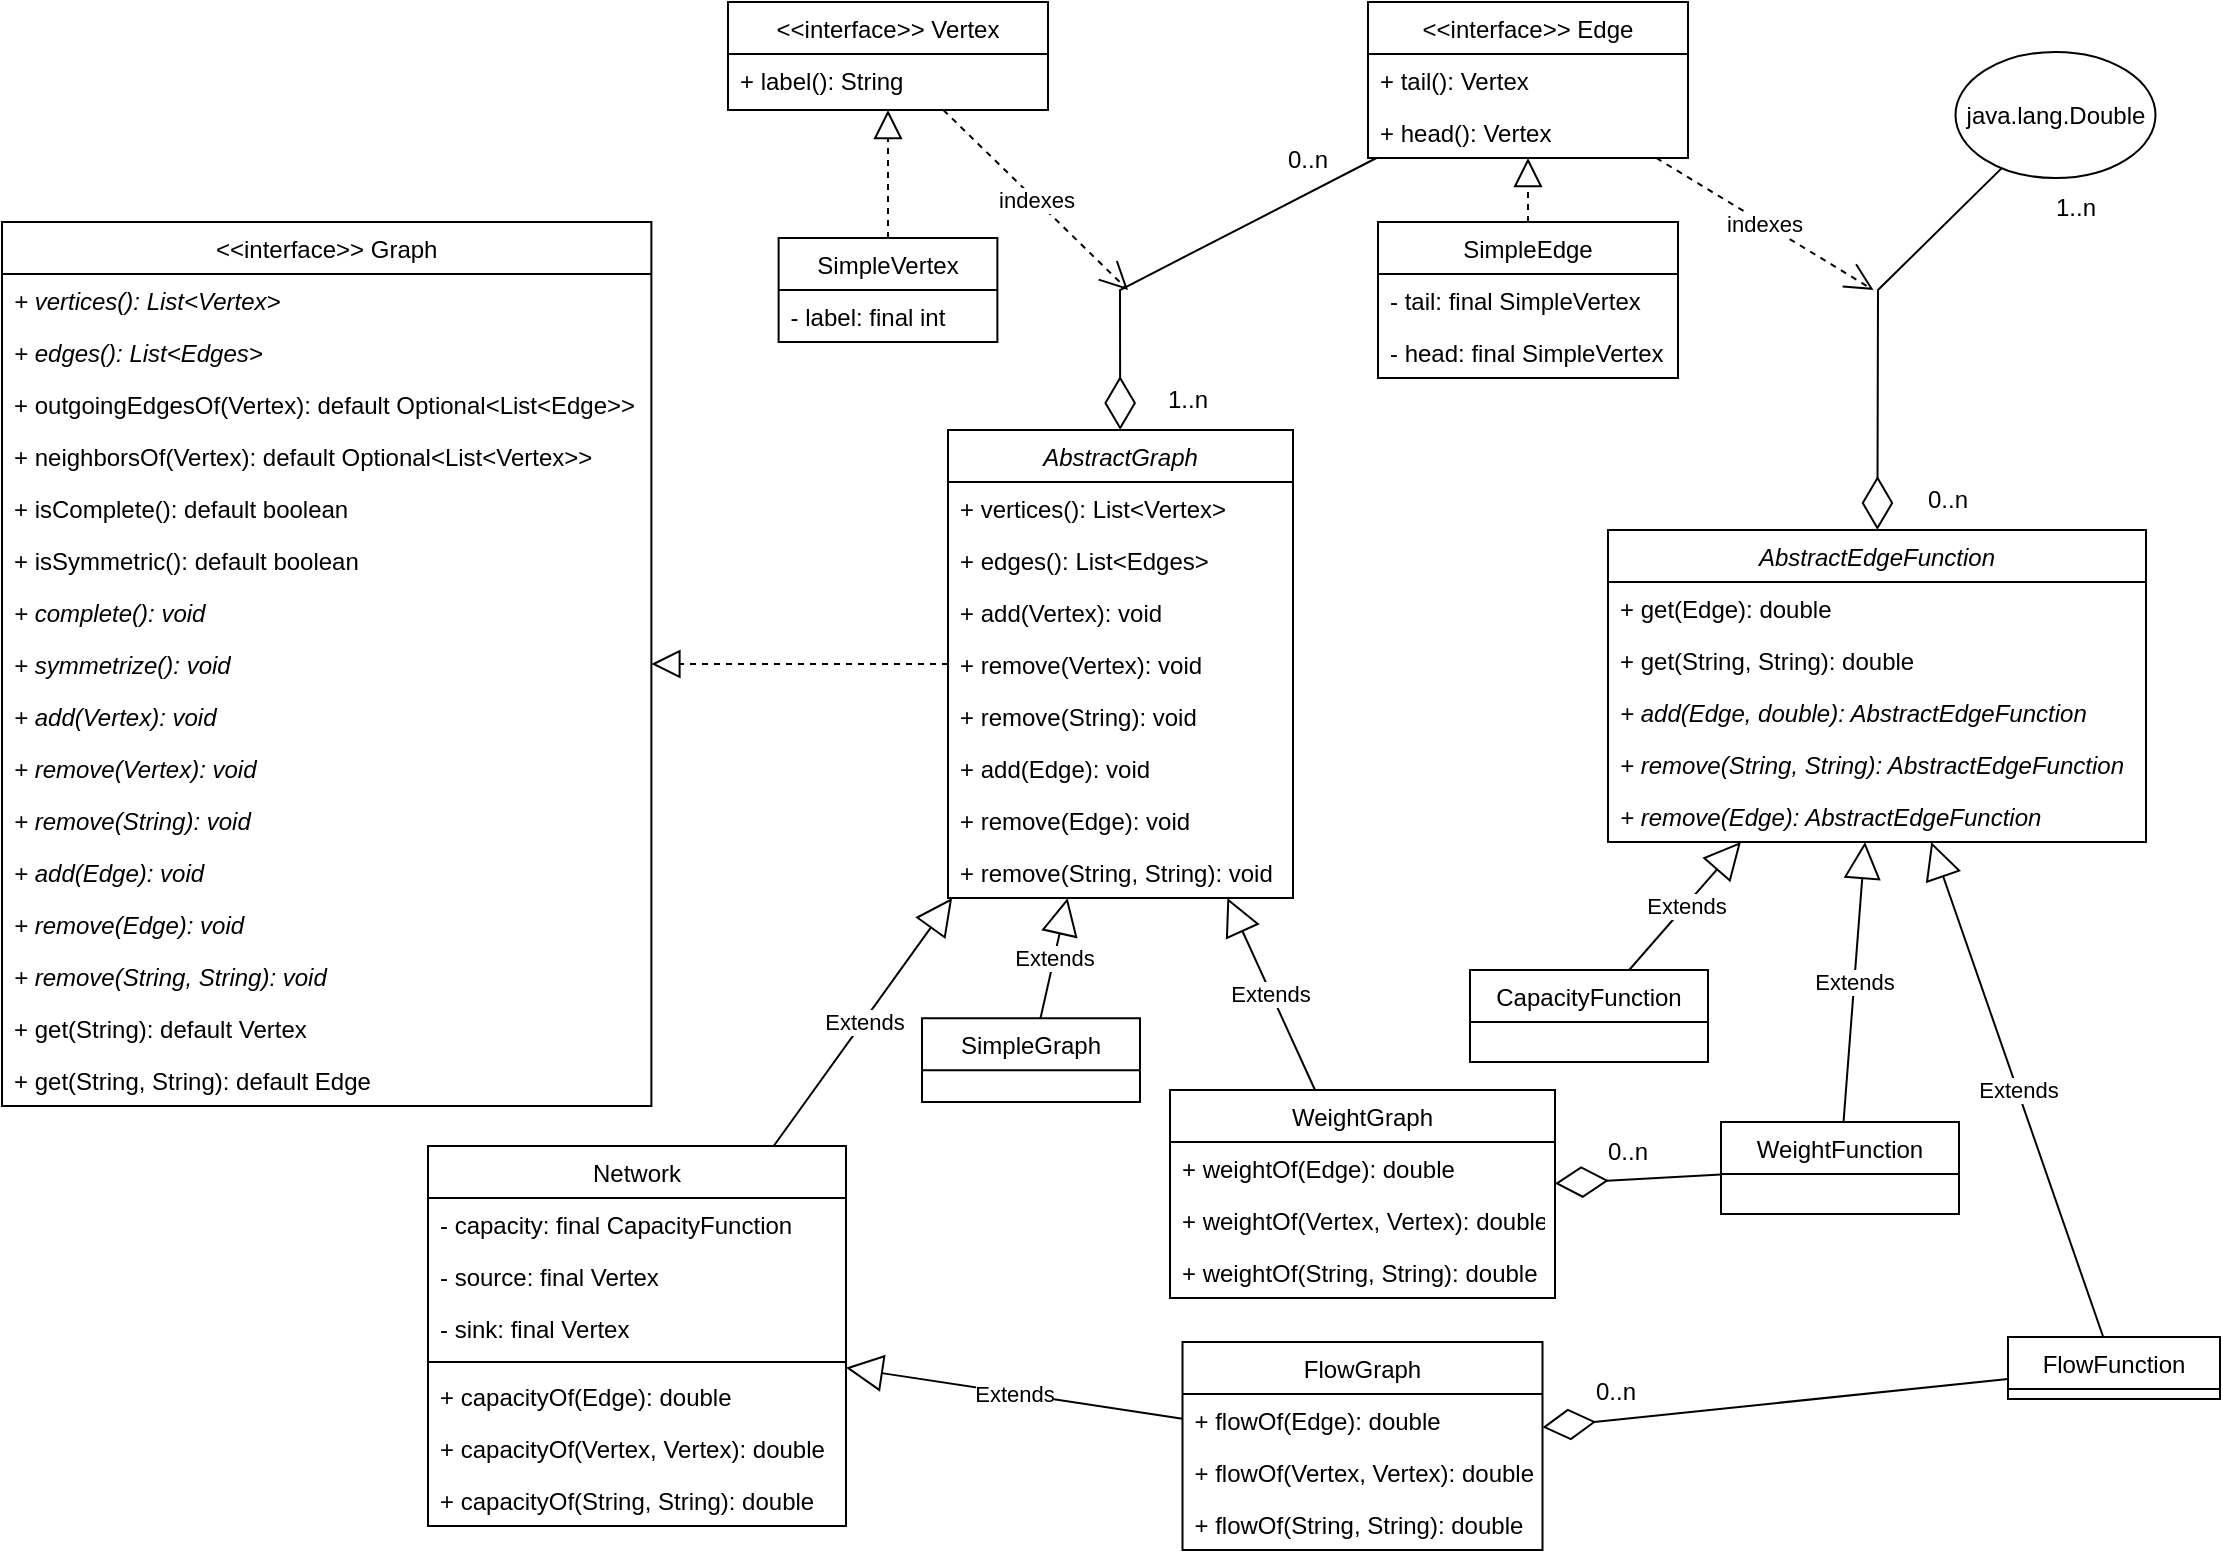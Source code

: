 <mxfile version="20.8.16" type="device"><diagram id="C5RBs43oDa-KdzZeNtuy" name="Page-1"><mxGraphModel dx="1988" dy="443" grid="1" gridSize="10" guides="1" tooltips="1" connect="1" arrows="1" fold="1" page="1" pageScale="1" pageWidth="1169" pageHeight="827" math="0" shadow="0"><root><mxCell id="WIyWlLk6GJQsqaUBKTNV-0"/><mxCell id="WIyWlLk6GJQsqaUBKTNV-1" parent="WIyWlLk6GJQsqaUBKTNV-0"/><mxCell id="zkfFHV4jXpPFQw0GAbJ--0" value="&lt;&lt;interface&gt;&gt; Vertex" style="swimlane;fontStyle=0;align=center;verticalAlign=top;childLayout=stackLayout;horizontal=1;startSize=26;horizontalStack=0;resizeParent=1;resizeLast=0;collapsible=1;marginBottom=0;rounded=0;shadow=0;strokeWidth=1;" parent="WIyWlLk6GJQsqaUBKTNV-1" vertex="1"><mxGeometry x="-776" y="27" width="160" height="54" as="geometry"><mxRectangle x="230" y="140" width="160" height="26" as="alternateBounds"/></mxGeometry></mxCell><mxCell id="kI13VqA86CW5CK7I-sA0-12" value="+ label(): String" style="text;strokeColor=none;fillColor=none;align=left;verticalAlign=top;spacingLeft=4;spacingRight=4;overflow=hidden;rotatable=0;points=[[0,0.5],[1,0.5]];portConstraint=eastwest;" parent="zkfFHV4jXpPFQw0GAbJ--0" vertex="1"><mxGeometry y="26" width="160" height="26" as="geometry"/></mxCell><mxCell id="hWi2M0GLFlT2AFj6wikc-2" value="&lt;&lt;interface&gt;&gt; Edge" style="swimlane;fontStyle=0;align=center;verticalAlign=top;childLayout=stackLayout;horizontal=1;startSize=26;horizontalStack=0;resizeParent=1;resizeLast=0;collapsible=1;marginBottom=0;rounded=0;shadow=0;strokeWidth=1;" parent="WIyWlLk6GJQsqaUBKTNV-1" vertex="1"><mxGeometry x="-456" y="27" width="160" height="78" as="geometry"><mxRectangle x="230" y="140" width="160" height="26" as="alternateBounds"/></mxGeometry></mxCell><mxCell id="hWi2M0GLFlT2AFj6wikc-13" value="indexes" style="endArrow=open;endSize=12;dashed=1;html=1;rounded=0;" parent="hWi2M0GLFlT2AFj6wikc-2" source="zkfFHV4jXpPFQw0GAbJ--0" edge="1"><mxGeometry width="160" relative="1" as="geometry"><mxPoint x="-270" y="150" as="sourcePoint"/><mxPoint x="-120" y="144" as="targetPoint"/></mxGeometry></mxCell><mxCell id="kI13VqA86CW5CK7I-sA0-2" value="+ tail(): Vertex" style="text;strokeColor=none;fillColor=none;align=left;verticalAlign=top;spacingLeft=4;spacingRight=4;overflow=hidden;rotatable=0;points=[[0,0.5],[1,0.5]];portConstraint=eastwest;" parent="hWi2M0GLFlT2AFj6wikc-2" vertex="1"><mxGeometry y="26" width="160" height="26" as="geometry"/></mxCell><mxCell id="kI13VqA86CW5CK7I-sA0-16" value="+ head(): Vertex" style="text;strokeColor=none;fillColor=none;align=left;verticalAlign=top;spacingLeft=4;spacingRight=4;overflow=hidden;rotatable=0;points=[[0,0.5],[1,0.5]];portConstraint=eastwest;" parent="hWi2M0GLFlT2AFj6wikc-2" vertex="1"><mxGeometry y="52" width="160" height="26" as="geometry"/></mxCell><mxCell id="hWi2M0GLFlT2AFj6wikc-8" value="&lt;&lt;interface&gt;&gt; Graph" style="swimlane;fontStyle=0;align=center;verticalAlign=top;childLayout=stackLayout;horizontal=1;startSize=26;horizontalStack=0;resizeParent=1;resizeLast=0;collapsible=1;marginBottom=0;rounded=0;shadow=0;strokeWidth=1;" parent="WIyWlLk6GJQsqaUBKTNV-1" vertex="1"><mxGeometry x="-1139" y="137" width="324.69" height="442" as="geometry"><mxRectangle x="230" y="140" width="160" height="26" as="alternateBounds"/></mxGeometry></mxCell><mxCell id="hWi2M0GLFlT2AFj6wikc-9" value="+ vertices(): List&lt;Vertex&gt;" style="text;strokeColor=none;fillColor=none;align=left;verticalAlign=top;spacingLeft=4;spacingRight=4;overflow=hidden;rotatable=0;points=[[0,0.5],[1,0.5]];portConstraint=eastwest;fontStyle=2" parent="hWi2M0GLFlT2AFj6wikc-8" vertex="1"><mxGeometry y="26" width="324.69" height="26" as="geometry"/></mxCell><mxCell id="hWi2M0GLFlT2AFj6wikc-10" value="+ edges(): List&lt;Edges&gt;" style="text;strokeColor=none;fillColor=none;align=left;verticalAlign=top;spacingLeft=4;spacingRight=4;overflow=hidden;rotatable=0;points=[[0,0.5],[1,0.5]];portConstraint=eastwest;fontStyle=2" parent="hWi2M0GLFlT2AFj6wikc-8" vertex="1"><mxGeometry y="52" width="324.69" height="26" as="geometry"/></mxCell><mxCell id="hWi2M0GLFlT2AFj6wikc-15" value="+ outgoingEdgesOf(Vertex): default Optional&lt;List&lt;Edge&gt;&gt;" style="text;strokeColor=none;fillColor=none;align=left;verticalAlign=top;spacingLeft=4;spacingRight=4;overflow=hidden;rotatable=0;points=[[0,0.5],[1,0.5]];portConstraint=eastwest;" parent="hWi2M0GLFlT2AFj6wikc-8" vertex="1"><mxGeometry y="78" width="324.69" height="26" as="geometry"/></mxCell><mxCell id="hWi2M0GLFlT2AFj6wikc-16" value="+ neighborsOf(Vertex): default Optional&lt;List&lt;Vertex&gt;&gt;" style="text;strokeColor=none;fillColor=none;align=left;verticalAlign=top;spacingLeft=4;spacingRight=4;overflow=hidden;rotatable=0;points=[[0,0.5],[1,0.5]];portConstraint=eastwest;" parent="hWi2M0GLFlT2AFj6wikc-8" vertex="1"><mxGeometry y="104" width="324.69" height="26" as="geometry"/></mxCell><mxCell id="hWi2M0GLFlT2AFj6wikc-24" value="+ isComplete(): default boolean" style="text;strokeColor=none;fillColor=none;align=left;verticalAlign=top;spacingLeft=4;spacingRight=4;overflow=hidden;rotatable=0;points=[[0,0.5],[1,0.5]];portConstraint=eastwest;" parent="hWi2M0GLFlT2AFj6wikc-8" vertex="1"><mxGeometry y="130" width="324.69" height="26" as="geometry"/></mxCell><mxCell id="tO-_rC8kdBEhRHicQXPA-21" value="+ isSymmetric(): default boolean" style="text;strokeColor=none;fillColor=none;align=left;verticalAlign=top;spacingLeft=4;spacingRight=4;overflow=hidden;rotatable=0;points=[[0,0.5],[1,0.5]];portConstraint=eastwest;" parent="hWi2M0GLFlT2AFj6wikc-8" vertex="1"><mxGeometry y="156" width="324.69" height="26" as="geometry"/></mxCell><mxCell id="hWi2M0GLFlT2AFj6wikc-23" value="+ complete(): void" style="text;strokeColor=none;fillColor=none;align=left;verticalAlign=top;spacingLeft=4;spacingRight=4;overflow=hidden;rotatable=0;points=[[0,0.5],[1,0.5]];portConstraint=eastwest;fontStyle=2" parent="hWi2M0GLFlT2AFj6wikc-8" vertex="1"><mxGeometry y="182" width="324.69" height="26" as="geometry"/></mxCell><mxCell id="tO-_rC8kdBEhRHicQXPA-22" value="+ symmetrize(): void" style="text;strokeColor=none;fillColor=none;align=left;verticalAlign=top;spacingLeft=4;spacingRight=4;overflow=hidden;rotatable=0;points=[[0,0.5],[1,0.5]];portConstraint=eastwest;fontStyle=2" parent="hWi2M0GLFlT2AFj6wikc-8" vertex="1"><mxGeometry y="208" width="324.69" height="26" as="geometry"/></mxCell><mxCell id="hWi2M0GLFlT2AFj6wikc-37" value="+ add(Vertex): void" style="text;strokeColor=none;fillColor=none;align=left;verticalAlign=top;spacingLeft=4;spacingRight=4;overflow=hidden;rotatable=0;points=[[0,0.5],[1,0.5]];portConstraint=eastwest;fontStyle=2" parent="hWi2M0GLFlT2AFj6wikc-8" vertex="1"><mxGeometry y="234" width="324.69" height="26" as="geometry"/></mxCell><mxCell id="hWi2M0GLFlT2AFj6wikc-39" value="+ remove(Vertex): void" style="text;strokeColor=none;fillColor=none;align=left;verticalAlign=top;spacingLeft=4;spacingRight=4;overflow=hidden;rotatable=0;points=[[0,0.5],[1,0.5]];portConstraint=eastwest;fontStyle=2" parent="hWi2M0GLFlT2AFj6wikc-8" vertex="1"><mxGeometry y="260" width="324.69" height="26" as="geometry"/></mxCell><mxCell id="kI13VqA86CW5CK7I-sA0-39" value="+ remove(String): void" style="text;strokeColor=none;fillColor=none;align=left;verticalAlign=top;spacingLeft=4;spacingRight=4;overflow=hidden;rotatable=0;points=[[0,0.5],[1,0.5]];portConstraint=eastwest;fontStyle=2" parent="hWi2M0GLFlT2AFj6wikc-8" vertex="1"><mxGeometry y="286" width="324.69" height="26" as="geometry"/></mxCell><mxCell id="hWi2M0GLFlT2AFj6wikc-38" value="+ add(Edge): void" style="text;strokeColor=none;fillColor=none;align=left;verticalAlign=top;spacingLeft=4;spacingRight=4;overflow=hidden;rotatable=0;points=[[0,0.5],[1,0.5]];portConstraint=eastwest;fontStyle=2" parent="hWi2M0GLFlT2AFj6wikc-8" vertex="1"><mxGeometry y="312" width="324.69" height="26" as="geometry"/></mxCell><mxCell id="hWi2M0GLFlT2AFj6wikc-51" value="+ remove(Edge): void" style="text;strokeColor=none;fillColor=none;align=left;verticalAlign=top;spacingLeft=4;spacingRight=4;overflow=hidden;rotatable=0;points=[[0,0.5],[1,0.5]];portConstraint=eastwest;fontStyle=2" parent="hWi2M0GLFlT2AFj6wikc-8" vertex="1"><mxGeometry y="338" width="324.69" height="26" as="geometry"/></mxCell><mxCell id="yAFqWrJd3EjlcC_c0QR1-1" value="+ remove(String, String): void" style="text;strokeColor=none;fillColor=none;align=left;verticalAlign=top;spacingLeft=4;spacingRight=4;overflow=hidden;rotatable=0;points=[[0,0.5],[1,0.5]];portConstraint=eastwest;fontStyle=2" parent="hWi2M0GLFlT2AFj6wikc-8" vertex="1"><mxGeometry y="364" width="324.69" height="26" as="geometry"/></mxCell><mxCell id="kI13VqA86CW5CK7I-sA0-48" value="+ get(String): default Vertex" style="text;strokeColor=none;fillColor=none;align=left;verticalAlign=top;spacingLeft=4;spacingRight=4;overflow=hidden;rotatable=0;points=[[0,0.5],[1,0.5]];portConstraint=eastwest;" parent="hWi2M0GLFlT2AFj6wikc-8" vertex="1"><mxGeometry y="390" width="324.69" height="26" as="geometry"/></mxCell><mxCell id="kI13VqA86CW5CK7I-sA0-49" value="+ get(String, String): default Edge" style="text;strokeColor=none;fillColor=none;align=left;verticalAlign=top;spacingLeft=4;spacingRight=4;overflow=hidden;rotatable=0;points=[[0,0.5],[1,0.5]];portConstraint=eastwest;" parent="hWi2M0GLFlT2AFj6wikc-8" vertex="1"><mxGeometry y="416" width="324.69" height="26" as="geometry"/></mxCell><mxCell id="hWi2M0GLFlT2AFj6wikc-14" value="0..n" style="text;html=1;strokeColor=none;fillColor=none;align=center;verticalAlign=middle;whiteSpace=wrap;rounded=0;" parent="WIyWlLk6GJQsqaUBKTNV-1" vertex="1"><mxGeometry x="-516" y="91" width="60" height="30" as="geometry"/></mxCell><mxCell id="hWi2M0GLFlT2AFj6wikc-17" value="WeightGraph" style="swimlane;fontStyle=0;align=center;verticalAlign=top;childLayout=stackLayout;horizontal=1;startSize=26;horizontalStack=0;resizeParent=1;resizeLast=0;collapsible=1;marginBottom=0;rounded=0;shadow=0;strokeWidth=1;" parent="WIyWlLk6GJQsqaUBKTNV-1" vertex="1"><mxGeometry x="-555" y="571.0" width="192.5" height="104" as="geometry"><mxRectangle x="230" y="140" width="160" height="26" as="alternateBounds"/></mxGeometry></mxCell><mxCell id="9EwO6di_V-0iGWa1e_iq-3" value="+ weightOf(Edge): double" style="text;strokeColor=none;fillColor=none;align=left;verticalAlign=top;spacingLeft=4;spacingRight=4;overflow=hidden;rotatable=0;points=[[0,0.5],[1,0.5]];portConstraint=eastwest;" parent="hWi2M0GLFlT2AFj6wikc-17" vertex="1"><mxGeometry y="26" width="192.5" height="26" as="geometry"/></mxCell><mxCell id="hWi2M0GLFlT2AFj6wikc-55" value="+ weightOf(Vertex, Vertex): double" style="text;strokeColor=none;fillColor=none;align=left;verticalAlign=top;spacingLeft=4;spacingRight=4;overflow=hidden;rotatable=0;points=[[0,0.5],[1,0.5]];portConstraint=eastwest;" parent="hWi2M0GLFlT2AFj6wikc-17" vertex="1"><mxGeometry y="52" width="192.5" height="26" as="geometry"/></mxCell><mxCell id="kI13VqA86CW5CK7I-sA0-38" value="+ weightOf(String, String): double" style="text;strokeColor=none;fillColor=none;align=left;verticalAlign=top;spacingLeft=4;spacingRight=4;overflow=hidden;rotatable=0;points=[[0,0.5],[1,0.5]];portConstraint=eastwest;" parent="hWi2M0GLFlT2AFj6wikc-17" vertex="1"><mxGeometry y="78" width="192.5" height="26" as="geometry"/></mxCell><mxCell id="hWi2M0GLFlT2AFj6wikc-26" value="Extends" style="endArrow=block;endSize=16;endFill=0;html=1;rounded=0;" parent="WIyWlLk6GJQsqaUBKTNV-1" source="hWi2M0GLFlT2AFj6wikc-17" target="kI13VqA86CW5CK7I-sA0-23" edge="1"><mxGeometry width="160" relative="1" as="geometry"><mxPoint x="-585" y="418.5" as="sourcePoint"/><mxPoint x="-425" y="418.5" as="targetPoint"/></mxGeometry></mxCell><mxCell id="hWi2M0GLFlT2AFj6wikc-62" value="FlowGraph" style="swimlane;fontStyle=0;align=center;verticalAlign=top;childLayout=stackLayout;horizontal=1;startSize=26;horizontalStack=0;resizeParent=1;resizeLast=0;collapsible=1;marginBottom=0;rounded=0;shadow=0;strokeWidth=1;" parent="WIyWlLk6GJQsqaUBKTNV-1" vertex="1"><mxGeometry x="-548.75" y="697" width="180" height="104" as="geometry"><mxRectangle x="230" y="140" width="160" height="26" as="alternateBounds"/></mxGeometry></mxCell><mxCell id="hWi2M0GLFlT2AFj6wikc-63" value="+ flowOf(Edge): double" style="text;strokeColor=none;fillColor=none;align=left;verticalAlign=top;spacingLeft=4;spacingRight=4;overflow=hidden;rotatable=0;points=[[0,0.5],[1,0.5]];portConstraint=eastwest;" parent="hWi2M0GLFlT2AFj6wikc-62" vertex="1"><mxGeometry y="26" width="180" height="26" as="geometry"/></mxCell><mxCell id="9EwO6di_V-0iGWa1e_iq-4" value="+ flowOf(Vertex, Vertex): double" style="text;strokeColor=none;fillColor=none;align=left;verticalAlign=top;spacingLeft=4;spacingRight=4;overflow=hidden;rotatable=0;points=[[0,0.5],[1,0.5]];portConstraint=eastwest;" parent="hWi2M0GLFlT2AFj6wikc-62" vertex="1"><mxGeometry y="52" width="180" height="26" as="geometry"/></mxCell><mxCell id="kI13VqA86CW5CK7I-sA0-41" value="+ flowOf(String, String): double" style="text;strokeColor=none;fillColor=none;align=left;verticalAlign=top;spacingLeft=4;spacingRight=4;overflow=hidden;rotatable=0;points=[[0,0.5],[1,0.5]];portConstraint=eastwest;" parent="hWi2M0GLFlT2AFj6wikc-62" vertex="1"><mxGeometry y="78" width="180" height="26" as="geometry"/></mxCell><mxCell id="hWi2M0GLFlT2AFj6wikc-64" value="Extends" style="endArrow=block;endSize=16;endFill=0;html=1;rounded=0;" parent="WIyWlLk6GJQsqaUBKTNV-1" source="hWi2M0GLFlT2AFj6wikc-62" target="1fdxj5a3ES0PWYVlYfeR-0" edge="1"><mxGeometry width="160" relative="1" as="geometry"><mxPoint x="-585" y="535.5" as="sourcePoint"/><mxPoint x="-585" y="465.5" as="targetPoint"/></mxGeometry></mxCell><mxCell id="tO-_rC8kdBEhRHicQXPA-2" value="WeightFunction" style="swimlane;fontStyle=0;align=center;verticalAlign=top;childLayout=stackLayout;horizontal=1;startSize=26;horizontalStack=0;resizeParent=1;resizeLast=0;collapsible=1;marginBottom=0;rounded=0;shadow=0;strokeWidth=1;" parent="WIyWlLk6GJQsqaUBKTNV-1" vertex="1"><mxGeometry x="-279.5" y="587.0" width="119" height="46" as="geometry"><mxRectangle x="230" y="140" width="160" height="26" as="alternateBounds"/></mxGeometry></mxCell><mxCell id="tO-_rC8kdBEhRHicQXPA-4" value="FlowFunction" style="swimlane;fontStyle=0;align=center;verticalAlign=top;childLayout=stackLayout;horizontal=1;startSize=26;horizontalStack=0;resizeParent=1;resizeLast=0;collapsible=1;marginBottom=0;rounded=0;shadow=0;strokeWidth=1;" parent="WIyWlLk6GJQsqaUBKTNV-1" vertex="1"><mxGeometry x="-136" y="694.5" width="106" height="31" as="geometry"><mxRectangle x="230" y="140" width="160" height="26" as="alternateBounds"/></mxGeometry></mxCell><mxCell id="tO-_rC8kdBEhRHicQXPA-8" value="java.lang.Double" style="ellipse;whiteSpace=wrap;html=1;" parent="WIyWlLk6GJQsqaUBKTNV-1" vertex="1"><mxGeometry x="-162.25" y="52" width="100" height="63" as="geometry"/></mxCell><mxCell id="tO-_rC8kdBEhRHicQXPA-9" value="AbstractEdgeFunction" style="swimlane;fontStyle=2;align=center;verticalAlign=top;childLayout=stackLayout;horizontal=1;startSize=26;horizontalStack=0;resizeParent=1;resizeLast=0;collapsible=1;marginBottom=0;rounded=0;shadow=0;strokeWidth=1;" parent="WIyWlLk6GJQsqaUBKTNV-1" vertex="1"><mxGeometry x="-336" y="291" width="269" height="156" as="geometry"><mxRectangle x="660" y="360.5" width="160" height="26" as="alternateBounds"/></mxGeometry></mxCell><mxCell id="tO-_rC8kdBEhRHicQXPA-10" value="+ get(Edge): double" style="text;strokeColor=none;fillColor=none;align=left;verticalAlign=top;spacingLeft=4;spacingRight=4;overflow=hidden;rotatable=0;points=[[0,0.5],[1,0.5]];portConstraint=eastwest;" parent="tO-_rC8kdBEhRHicQXPA-9" vertex="1"><mxGeometry y="26" width="269" height="26" as="geometry"/></mxCell><mxCell id="tO-_rC8kdBEhRHicQXPA-16" value="+ get(String, String): double" style="text;strokeColor=none;fillColor=none;align=left;verticalAlign=top;spacingLeft=4;spacingRight=4;overflow=hidden;rotatable=0;points=[[0,0.5],[1,0.5]];portConstraint=eastwest;" parent="tO-_rC8kdBEhRHicQXPA-9" vertex="1"><mxGeometry y="52" width="269" height="26" as="geometry"/></mxCell><mxCell id="tO-_rC8kdBEhRHicQXPA-17" value="+ add(Edge, double): AbstractEdgeFunction" style="text;strokeColor=none;fillColor=none;align=left;verticalAlign=top;spacingLeft=4;spacingRight=4;overflow=hidden;rotatable=0;points=[[0,0.5],[1,0.5]];portConstraint=eastwest;fontStyle=2" parent="tO-_rC8kdBEhRHicQXPA-9" vertex="1"><mxGeometry y="78" width="269" height="26" as="geometry"/></mxCell><mxCell id="tO-_rC8kdBEhRHicQXPA-18" value="+ remove(String, String): AbstractEdgeFunction" style="text;strokeColor=none;fillColor=none;align=left;verticalAlign=top;spacingLeft=4;spacingRight=4;overflow=hidden;rotatable=0;points=[[0,0.5],[1,0.5]];portConstraint=eastwest;fontStyle=2" parent="tO-_rC8kdBEhRHicQXPA-9" vertex="1"><mxGeometry y="104" width="269" height="26" as="geometry"/></mxCell><mxCell id="kI13VqA86CW5CK7I-sA0-50" value="+ remove(Edge): AbstractEdgeFunction" style="text;strokeColor=none;fillColor=none;align=left;verticalAlign=top;spacingLeft=4;spacingRight=4;overflow=hidden;rotatable=0;points=[[0,0.5],[1,0.5]];portConstraint=eastwest;fontStyle=2" parent="tO-_rC8kdBEhRHicQXPA-9" vertex="1"><mxGeometry y="130" width="269" height="26" as="geometry"/></mxCell><mxCell id="tO-_rC8kdBEhRHicQXPA-11" value="Extends" style="endArrow=block;endSize=16;endFill=0;html=1;rounded=0;" parent="WIyWlLk6GJQsqaUBKTNV-1" source="tO-_rC8kdBEhRHicQXPA-2" target="tO-_rC8kdBEhRHicQXPA-9" edge="1"><mxGeometry width="160" relative="1" as="geometry"><mxPoint x="-585" y="569.5" as="sourcePoint"/><mxPoint x="-585" y="499.5" as="targetPoint"/></mxGeometry></mxCell><mxCell id="tO-_rC8kdBEhRHicQXPA-12" value="Extends" style="endArrow=block;endSize=16;endFill=0;html=1;rounded=0;" parent="WIyWlLk6GJQsqaUBKTNV-1" source="tO-_rC8kdBEhRHicQXPA-4" target="tO-_rC8kdBEhRHicQXPA-9" edge="1"><mxGeometry width="160" relative="1" as="geometry"><mxPoint x="-77.857" y="295.5" as="sourcePoint"/><mxPoint x="67.857" y="210.5" as="targetPoint"/></mxGeometry></mxCell><mxCell id="tO-_rC8kdBEhRHicQXPA-14" value="indexes" style="endArrow=open;endSize=12;dashed=1;html=1;rounded=0;" parent="WIyWlLk6GJQsqaUBKTNV-1" source="hWi2M0GLFlT2AFj6wikc-2" edge="1"><mxGeometry width="160" relative="1" as="geometry"><mxPoint x="-771.353" y="105.5" as="sourcePoint"/><mxPoint x="-203.25" y="171" as="targetPoint"/></mxGeometry></mxCell><mxCell id="tO-_rC8kdBEhRHicQXPA-15" value="1..n" style="text;html=1;strokeColor=none;fillColor=none;align=center;verticalAlign=middle;whiteSpace=wrap;rounded=0;" parent="WIyWlLk6GJQsqaUBKTNV-1" vertex="1"><mxGeometry x="-132.25" y="115" width="60" height="30" as="geometry"/></mxCell><mxCell id="tO-_rC8kdBEhRHicQXPA-19" value="" style="endArrow=diamondThin;endFill=0;endSize=24;html=1;rounded=0;" parent="WIyWlLk6GJQsqaUBKTNV-1" source="tO-_rC8kdBEhRHicQXPA-2" target="hWi2M0GLFlT2AFj6wikc-17" edge="1"><mxGeometry width="160" relative="1" as="geometry"><mxPoint x="-355" y="533.5" as="sourcePoint"/><mxPoint x="-335" y="14.255" as="targetPoint"/></mxGeometry></mxCell><mxCell id="tO-_rC8kdBEhRHicQXPA-20" value="" style="endArrow=diamondThin;endFill=0;endSize=24;html=1;rounded=0;" parent="WIyWlLk6GJQsqaUBKTNV-1" source="tO-_rC8kdBEhRHicQXPA-4" target="hWi2M0GLFlT2AFj6wikc-62" edge="1"><mxGeometry width="160" relative="1" as="geometry"><mxPoint x="-235" y="549.18" as="sourcePoint"/><mxPoint x="-460" y="549.18" as="targetPoint"/></mxGeometry></mxCell><mxCell id="kI13VqA86CW5CK7I-sA0-0" value="SimpleVertex" style="swimlane;fontStyle=0;align=center;verticalAlign=top;childLayout=stackLayout;horizontal=1;startSize=26;horizontalStack=0;resizeParent=1;resizeLast=0;collapsible=1;marginBottom=0;rounded=0;shadow=0;strokeWidth=1;" parent="WIyWlLk6GJQsqaUBKTNV-1" vertex="1"><mxGeometry x="-750.69" y="145" width="109.38" height="52" as="geometry"><mxRectangle x="230" y="140" width="160" height="26" as="alternateBounds"/></mxGeometry></mxCell><mxCell id="kI13VqA86CW5CK7I-sA0-19" value="- label: final int" style="text;strokeColor=none;fillColor=none;align=left;verticalAlign=top;spacingLeft=4;spacingRight=4;overflow=hidden;rotatable=0;points=[[0,0.5],[1,0.5]];portConstraint=eastwest;" parent="kI13VqA86CW5CK7I-sA0-0" vertex="1"><mxGeometry y="26" width="109.38" height="26" as="geometry"/></mxCell><mxCell id="kI13VqA86CW5CK7I-sA0-10" value="SimpleEdge" style="swimlane;fontStyle=0;align=center;verticalAlign=top;childLayout=stackLayout;horizontal=1;startSize=26;horizontalStack=0;resizeParent=1;resizeLast=0;collapsible=1;marginBottom=0;rounded=0;shadow=0;strokeWidth=1;" parent="WIyWlLk6GJQsqaUBKTNV-1" vertex="1"><mxGeometry x="-451" y="137" width="150" height="78" as="geometry"><mxRectangle x="230" y="140" width="160" height="26" as="alternateBounds"/></mxGeometry></mxCell><mxCell id="kI13VqA86CW5CK7I-sA0-21" value="- tail: final SimpleVertex" style="text;strokeColor=none;fillColor=none;align=left;verticalAlign=top;spacingLeft=4;spacingRight=4;overflow=hidden;rotatable=0;points=[[0,0.5],[1,0.5]];portConstraint=eastwest;" parent="kI13VqA86CW5CK7I-sA0-10" vertex="1"><mxGeometry y="26" width="150" height="26" as="geometry"/></mxCell><mxCell id="kI13VqA86CW5CK7I-sA0-22" value="- head: final SimpleVertex" style="text;strokeColor=none;fillColor=none;align=left;verticalAlign=top;spacingLeft=4;spacingRight=4;overflow=hidden;rotatable=0;points=[[0,0.5],[1,0.5]];portConstraint=eastwest;" parent="kI13VqA86CW5CK7I-sA0-10" vertex="1"><mxGeometry y="52" width="150" height="26" as="geometry"/></mxCell><mxCell id="kI13VqA86CW5CK7I-sA0-18" value="" style="endArrow=block;dashed=1;endFill=0;endSize=12;html=1;rounded=0;" parent="WIyWlLk6GJQsqaUBKTNV-1" source="kI13VqA86CW5CK7I-sA0-0" target="zkfFHV4jXpPFQw0GAbJ--0" edge="1"><mxGeometry width="160" relative="1" as="geometry"><mxPoint x="-386" y="175" as="sourcePoint"/><mxPoint x="-336" y="175" as="targetPoint"/></mxGeometry></mxCell><mxCell id="kI13VqA86CW5CK7I-sA0-20" value="" style="endArrow=block;dashed=1;endFill=0;endSize=12;html=1;rounded=0;" parent="WIyWlLk6GJQsqaUBKTNV-1" source="kI13VqA86CW5CK7I-sA0-10" target="hWi2M0GLFlT2AFj6wikc-2" edge="1"><mxGeometry width="160" relative="1" as="geometry"><mxPoint x="-812.25" y="155" as="sourcePoint"/><mxPoint x="-812.25" y="91" as="targetPoint"/></mxGeometry></mxCell><mxCell id="kI13VqA86CW5CK7I-sA0-23" value="AbstractGraph" style="swimlane;fontStyle=2;align=center;verticalAlign=top;childLayout=stackLayout;horizontal=1;startSize=26;horizontalStack=0;resizeParent=1;resizeLast=0;collapsible=1;marginBottom=0;rounded=0;shadow=0;strokeWidth=1;" parent="WIyWlLk6GJQsqaUBKTNV-1" vertex="1"><mxGeometry x="-666" y="241" width="172.5" height="234" as="geometry"><mxRectangle x="230" y="140" width="160" height="26" as="alternateBounds"/></mxGeometry></mxCell><mxCell id="kI13VqA86CW5CK7I-sA0-24" value="+ vertices(): List&lt;Vertex&gt;" style="text;strokeColor=none;fillColor=none;align=left;verticalAlign=top;spacingLeft=4;spacingRight=4;overflow=hidden;rotatable=0;points=[[0,0.5],[1,0.5]];portConstraint=eastwest;" parent="kI13VqA86CW5CK7I-sA0-23" vertex="1"><mxGeometry y="26" width="172.5" height="26" as="geometry"/></mxCell><mxCell id="kI13VqA86CW5CK7I-sA0-25" value="+ edges(): List&lt;Edges&gt;" style="text;strokeColor=none;fillColor=none;align=left;verticalAlign=top;spacingLeft=4;spacingRight=4;overflow=hidden;rotatable=0;points=[[0,0.5],[1,0.5]];portConstraint=eastwest;" parent="kI13VqA86CW5CK7I-sA0-23" vertex="1"><mxGeometry y="52" width="172.5" height="26" as="geometry"/></mxCell><mxCell id="kI13VqA86CW5CK7I-sA0-32" value="+ add(Vertex): void" style="text;strokeColor=none;fillColor=none;align=left;verticalAlign=top;spacingLeft=4;spacingRight=4;overflow=hidden;rotatable=0;points=[[0,0.5],[1,0.5]];portConstraint=eastwest;fontStyle=0" parent="kI13VqA86CW5CK7I-sA0-23" vertex="1"><mxGeometry y="78" width="172.5" height="26" as="geometry"/></mxCell><mxCell id="kI13VqA86CW5CK7I-sA0-33" value="+ remove(Vertex): void" style="text;strokeColor=none;fillColor=none;align=left;verticalAlign=top;spacingLeft=4;spacingRight=4;overflow=hidden;rotatable=0;points=[[0,0.5],[1,0.5]];portConstraint=eastwest;" parent="kI13VqA86CW5CK7I-sA0-23" vertex="1"><mxGeometry y="104" width="172.5" height="26" as="geometry"/></mxCell><mxCell id="yAFqWrJd3EjlcC_c0QR1-0" value="+ remove(String): void" style="text;strokeColor=none;fillColor=none;align=left;verticalAlign=top;spacingLeft=4;spacingRight=4;overflow=hidden;rotatable=0;points=[[0,0.5],[1,0.5]];portConstraint=eastwest;fontStyle=0" parent="kI13VqA86CW5CK7I-sA0-23" vertex="1"><mxGeometry y="130" width="172.5" height="26" as="geometry"/></mxCell><mxCell id="kI13VqA86CW5CK7I-sA0-34" value="+ add(Edge): void" style="text;strokeColor=none;fillColor=none;align=left;verticalAlign=top;spacingLeft=4;spacingRight=4;overflow=hidden;rotatable=0;points=[[0,0.5],[1,0.5]];portConstraint=eastwest;" parent="kI13VqA86CW5CK7I-sA0-23" vertex="1"><mxGeometry y="156" width="172.5" height="26" as="geometry"/></mxCell><mxCell id="kI13VqA86CW5CK7I-sA0-35" value="+ remove(Edge): void" style="text;strokeColor=none;fillColor=none;align=left;verticalAlign=top;spacingLeft=4;spacingRight=4;overflow=hidden;rotatable=0;points=[[0,0.5],[1,0.5]];portConstraint=eastwest;" parent="kI13VqA86CW5CK7I-sA0-23" vertex="1"><mxGeometry y="182" width="172.5" height="26" as="geometry"/></mxCell><mxCell id="kI13VqA86CW5CK7I-sA0-40" value="+ remove(String, String): void" style="text;strokeColor=none;fillColor=none;align=left;verticalAlign=top;spacingLeft=4;spacingRight=4;overflow=hidden;rotatable=0;points=[[0,0.5],[1,0.5]];portConstraint=eastwest;" parent="kI13VqA86CW5CK7I-sA0-23" vertex="1"><mxGeometry y="208" width="172.5" height="26" as="geometry"/></mxCell><mxCell id="kI13VqA86CW5CK7I-sA0-36" value="" style="endArrow=block;dashed=1;endFill=0;endSize=12;html=1;rounded=0;" parent="WIyWlLk6GJQsqaUBKTNV-1" source="kI13VqA86CW5CK7I-sA0-23" target="hWi2M0GLFlT2AFj6wikc-8" edge="1"><mxGeometry width="160" relative="1" as="geometry"><mxPoint x="55" y="300" as="sourcePoint"/><mxPoint x="95" y="300" as="targetPoint"/></mxGeometry></mxCell><mxCell id="kI13VqA86CW5CK7I-sA0-42" value="SimpleGraph" style="swimlane;fontStyle=0;align=center;verticalAlign=top;childLayout=stackLayout;horizontal=1;startSize=26;horizontalStack=0;resizeParent=1;resizeLast=0;collapsible=1;marginBottom=0;rounded=0;shadow=0;strokeWidth=1;" parent="WIyWlLk6GJQsqaUBKTNV-1" vertex="1"><mxGeometry x="-679" y="535.18" width="109" height="41.82" as="geometry"><mxRectangle x="230" y="140" width="160" height="26" as="alternateBounds"/></mxGeometry></mxCell><mxCell id="kI13VqA86CW5CK7I-sA0-47" value="Extends" style="endArrow=block;endSize=16;endFill=0;html=1;rounded=0;" parent="WIyWlLk6GJQsqaUBKTNV-1" source="kI13VqA86CW5CK7I-sA0-42" target="kI13VqA86CW5CK7I-sA0-23" edge="1"><mxGeometry width="160" relative="1" as="geometry"><mxPoint x="-509.003" y="615" as="sourcePoint"/><mxPoint x="-534.241" y="519" as="targetPoint"/></mxGeometry></mxCell><mxCell id="kI13VqA86CW5CK7I-sA0-51" value="1..n" style="text;html=1;strokeColor=none;fillColor=none;align=center;verticalAlign=middle;whiteSpace=wrap;rounded=0;" parent="WIyWlLk6GJQsqaUBKTNV-1" vertex="1"><mxGeometry x="-576" y="211" width="60" height="30" as="geometry"/></mxCell><mxCell id="kI13VqA86CW5CK7I-sA0-52" value="0..n" style="text;html=1;strokeColor=none;fillColor=none;align=center;verticalAlign=middle;whiteSpace=wrap;rounded=0;" parent="WIyWlLk6GJQsqaUBKTNV-1" vertex="1"><mxGeometry x="-196" y="261" width="60" height="30" as="geometry"/></mxCell><mxCell id="kI13VqA86CW5CK7I-sA0-53" value="0..n" style="text;html=1;strokeColor=none;fillColor=none;align=center;verticalAlign=middle;whiteSpace=wrap;rounded=0;" parent="WIyWlLk6GJQsqaUBKTNV-1" vertex="1"><mxGeometry x="-356" y="587" width="60" height="30" as="geometry"/></mxCell><mxCell id="kI13VqA86CW5CK7I-sA0-54" value="0..n" style="text;html=1;strokeColor=none;fillColor=none;align=center;verticalAlign=middle;whiteSpace=wrap;rounded=0;" parent="WIyWlLk6GJQsqaUBKTNV-1" vertex="1"><mxGeometry x="-362.5" y="707" width="60" height="30" as="geometry"/></mxCell><mxCell id="1fdxj5a3ES0PWYVlYfeR-0" value="Network" style="swimlane;fontStyle=0;align=center;verticalAlign=top;childLayout=stackLayout;horizontal=1;startSize=26;horizontalStack=0;resizeParent=1;resizeLast=0;collapsible=1;marginBottom=0;rounded=0;shadow=0;strokeWidth=1;" parent="WIyWlLk6GJQsqaUBKTNV-1" vertex="1"><mxGeometry x="-926" y="599" width="209" height="190" as="geometry"><mxRectangle x="230" y="140" width="160" height="26" as="alternateBounds"/></mxGeometry></mxCell><mxCell id="1fdxj5a3ES0PWYVlYfeR-3" value="- capacity: final CapacityFunction" style="text;strokeColor=none;fillColor=none;align=left;verticalAlign=top;spacingLeft=4;spacingRight=4;overflow=hidden;rotatable=0;points=[[0,0.5],[1,0.5]];portConstraint=eastwest;" parent="1fdxj5a3ES0PWYVlYfeR-0" vertex="1"><mxGeometry y="26" width="209" height="26" as="geometry"/></mxCell><mxCell id="1fdxj5a3ES0PWYVlYfeR-4" value="- source: final Vertex" style="text;strokeColor=none;fillColor=none;align=left;verticalAlign=top;spacingLeft=4;spacingRight=4;overflow=hidden;rotatable=0;points=[[0,0.5],[1,0.5]];portConstraint=eastwest;" parent="1fdxj5a3ES0PWYVlYfeR-0" vertex="1"><mxGeometry y="52" width="209" height="26" as="geometry"/></mxCell><mxCell id="1fdxj5a3ES0PWYVlYfeR-5" value="- sink: final Vertex" style="text;strokeColor=none;fillColor=none;align=left;verticalAlign=top;spacingLeft=4;spacingRight=4;overflow=hidden;rotatable=0;points=[[0,0.5],[1,0.5]];portConstraint=eastwest;" parent="1fdxj5a3ES0PWYVlYfeR-0" vertex="1"><mxGeometry y="78" width="209" height="26" as="geometry"/></mxCell><mxCell id="1fdxj5a3ES0PWYVlYfeR-6" value="" style="line;strokeWidth=1;fillColor=none;align=left;verticalAlign=middle;spacingTop=-1;spacingLeft=3;spacingRight=3;rotatable=0;labelPosition=right;points=[];portConstraint=eastwest;strokeColor=inherit;" parent="1fdxj5a3ES0PWYVlYfeR-0" vertex="1"><mxGeometry y="104" width="209" height="8" as="geometry"/></mxCell><mxCell id="9EwO6di_V-0iGWa1e_iq-0" value="+ capacityOf(Edge): double" style="text;strokeColor=none;fillColor=none;align=left;verticalAlign=top;spacingLeft=4;spacingRight=4;overflow=hidden;rotatable=0;points=[[0,0.5],[1,0.5]];portConstraint=eastwest;" parent="1fdxj5a3ES0PWYVlYfeR-0" vertex="1"><mxGeometry y="112" width="209" height="26" as="geometry"/></mxCell><mxCell id="9EwO6di_V-0iGWa1e_iq-2" value="+ capacityOf(Vertex, Vertex): double" style="text;strokeColor=none;fillColor=none;align=left;verticalAlign=top;spacingLeft=4;spacingRight=4;overflow=hidden;rotatable=0;points=[[0,0.5],[1,0.5]];portConstraint=eastwest;" parent="1fdxj5a3ES0PWYVlYfeR-0" vertex="1"><mxGeometry y="138" width="209" height="26" as="geometry"/></mxCell><mxCell id="9EwO6di_V-0iGWa1e_iq-1" value="+ capacityOf(String, String): double" style="text;strokeColor=none;fillColor=none;align=left;verticalAlign=top;spacingLeft=4;spacingRight=4;overflow=hidden;rotatable=0;points=[[0,0.5],[1,0.5]];portConstraint=eastwest;" parent="1fdxj5a3ES0PWYVlYfeR-0" vertex="1"><mxGeometry y="164" width="209" height="26" as="geometry"/></mxCell><mxCell id="1fdxj5a3ES0PWYVlYfeR-2" value="Extends" style="endArrow=block;endSize=16;endFill=0;html=1;rounded=0;" parent="WIyWlLk6GJQsqaUBKTNV-1" source="1fdxj5a3ES0PWYVlYfeR-0" target="kI13VqA86CW5CK7I-sA0-23" edge="1"><mxGeometry width="160" relative="1" as="geometry"><mxPoint x="-609.962" y="609.18" as="sourcePoint"/><mxPoint x="-590.391" y="519" as="targetPoint"/></mxGeometry></mxCell><mxCell id="1fdxj5a3ES0PWYVlYfeR-7" value="CapacityFunction" style="swimlane;fontStyle=0;align=center;verticalAlign=top;childLayout=stackLayout;horizontal=1;startSize=26;horizontalStack=0;resizeParent=1;resizeLast=0;collapsible=1;marginBottom=0;rounded=0;shadow=0;strokeWidth=1;" parent="WIyWlLk6GJQsqaUBKTNV-1" vertex="1"><mxGeometry x="-405" y="511" width="119" height="46" as="geometry"><mxRectangle x="230" y="140" width="160" height="26" as="alternateBounds"/></mxGeometry></mxCell><mxCell id="1fdxj5a3ES0PWYVlYfeR-8" value="Extends" style="endArrow=block;endSize=16;endFill=0;html=1;rounded=0;" parent="WIyWlLk6GJQsqaUBKTNV-1" source="1fdxj5a3ES0PWYVlYfeR-7" target="tO-_rC8kdBEhRHicQXPA-9" edge="1"><mxGeometry width="160" relative="1" as="geometry"><mxPoint x="-188.132" y="625.18" as="sourcePoint"/><mxPoint x="-148.989" y="503" as="targetPoint"/></mxGeometry></mxCell><mxCell id="M9DYWWG9iwhMC74D0hTG-0" value="" style="endArrow=diamondThin;endFill=0;endSize=24;html=1;rounded=0;" edge="1" parent="WIyWlLk6GJQsqaUBKTNV-1" source="tO-_rC8kdBEhRHicQXPA-8" target="tO-_rC8kdBEhRHicQXPA-9"><mxGeometry width="160" relative="1" as="geometry"><mxPoint x="-126" y="755.501" as="sourcePoint"/><mxPoint x="-358.75" y="779.659" as="targetPoint"/><Array as="points"><mxPoint x="-201" y="171"/></Array></mxGeometry></mxCell><mxCell id="M9DYWWG9iwhMC74D0hTG-1" value="" style="endArrow=diamondThin;endFill=0;endSize=24;html=1;rounded=0;" edge="1" parent="WIyWlLk6GJQsqaUBKTNV-1" source="hWi2M0GLFlT2AFj6wikc-2" target="kI13VqA86CW5CK7I-sA0-23"><mxGeometry width="160" relative="1" as="geometry"><mxPoint x="-126" y="755.501" as="sourcePoint"/><mxPoint x="-358.75" y="779.659" as="targetPoint"/><Array as="points"><mxPoint x="-580" y="171"/></Array></mxGeometry></mxCell></root></mxGraphModel></diagram></mxfile>